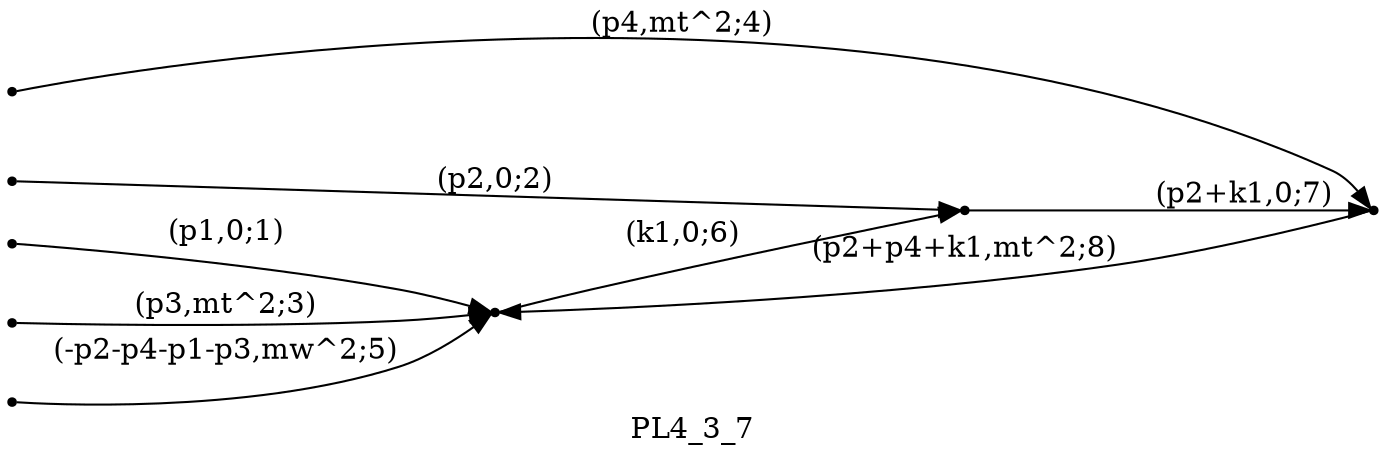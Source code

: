 digraph PL4_3_7 {
  label="PL4_3_7";
  rankdir="LR";
  subgraph edges {
    -1 -> 3 [label="(p1,0;1)"];
    -2 -> 1 [label="(p2,0;2)"];
    -3 -> 3 [label="(p3,mt^2;3)"];
    -4 -> 2 [label="(p4,mt^2;4)"];
    -5 -> 3 [label="(-p2-p4-p1-p3,mw^2;5)"];
    3 -> 1 [label="(k1,0;6)"];
    1 -> 2 [label="(p2+k1,0;7)"];
    2 -> 3 [label="(p2+p4+k1,mt^2;8)"];
  }
  subgraph incoming { rank="source"; -1; -2; -3; -4; -5; }
-5 [shape=point];
-4 [shape=point];
-3 [shape=point];
-2 [shape=point];
-1 [shape=point];
1 [shape=point];
2 [shape=point];
3 [shape=point];
}

